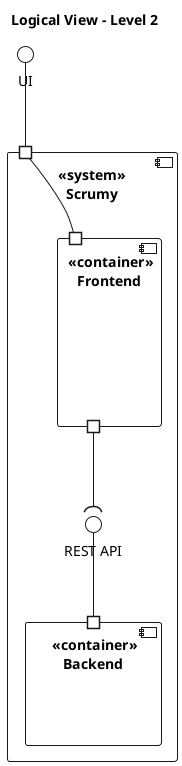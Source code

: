 @startuml

title Logical View - Level 2

<style>
    interface {
        BackgroundColor #white
        LineThickness 1
    }
    port {
        BackgroundColor #white
    }
</style>

component <<system>>\nScrumy {
    port " " as applicationUiPort
    component " <<container>>\nFrontend" as Frontend {
        portin " " as frontEndPort
        portout " " as frontEndRestPort
    }
    component " <<container>>\nBackend" as Backend {
        port " " as backEndPort
    }
    interface "REST API" as API
}


UI -- applicationUiPort

frontEndPort -d- applicationUiPort

frontEndRestPort --( API
backEndPort -u- API



@enduml



